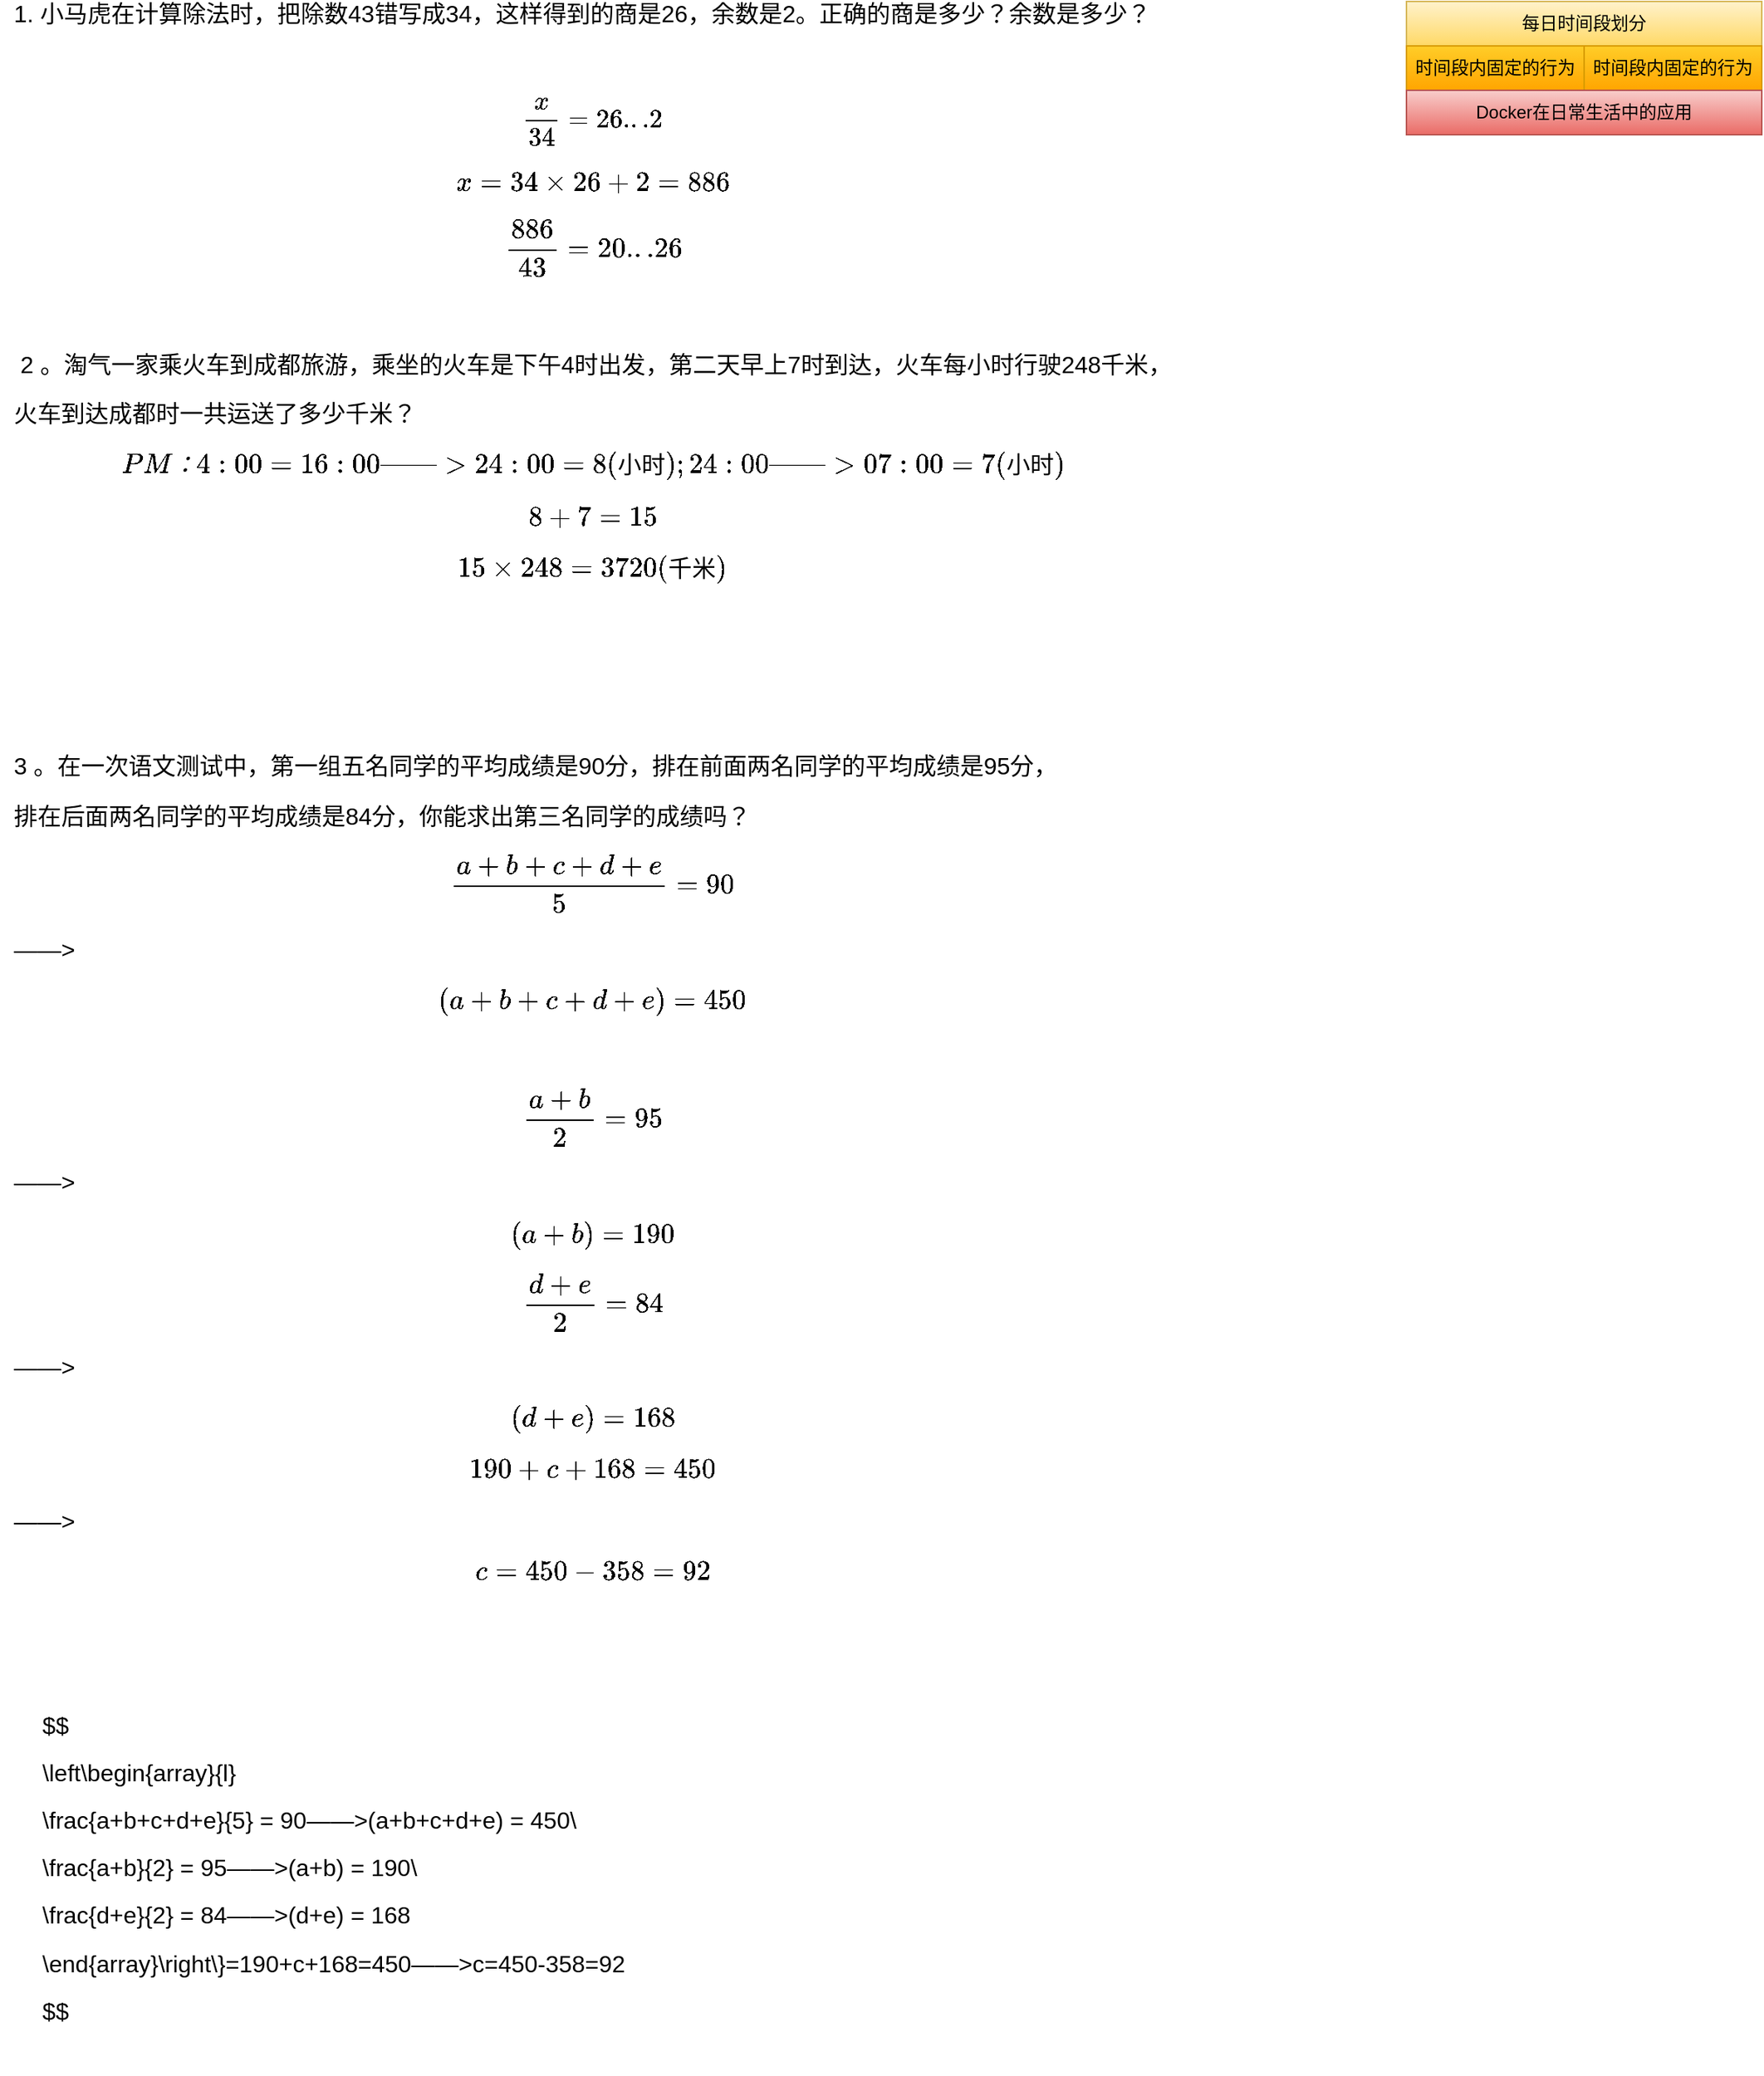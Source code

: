 <mxfile version="15.0.3" type="github">
  <diagram id="d_5k1kWVG2uN-BUGGns2" name="Page-1">
    <mxGraphModel dx="3526" dy="5480" grid="1" gridSize="10" guides="1" tooltips="1" connect="1" arrows="1" fold="1" page="1" pageScale="1" pageWidth="827" pageHeight="1169" math="1" shadow="0">
      <root>
        <mxCell id="0" />
        <mxCell id="1" parent="0" />
        <mxCell id="VTZgr-LaX8WL-gc1TtYe-1" value="&lt;p class=&quot;MsoNormal&quot; style=&quot;text-align: left ; line-height: 114%&quot;&gt;&lt;span style=&quot;font-size: 12.0pt&quot;&gt;&lt;font style=&quot;vertical-align: inherit&quot;&gt;&lt;font style=&quot;vertical-align: inherit&quot;&gt;&lt;font style=&quot;vertical-align: inherit&quot;&gt;&lt;font style=&quot;vertical-align: inherit&quot;&gt;&lt;font style=&quot;vertical-align: inherit&quot;&gt;&lt;font style=&quot;vertical-align: inherit&quot;&gt;&lt;font style=&quot;vertical-align: inherit&quot;&gt;&lt;font style=&quot;vertical-align: inherit&quot;&gt;1.&amp;nbsp;&lt;/font&gt;&lt;/font&gt;&lt;/font&gt;&lt;/font&gt;&lt;/font&gt;&lt;/font&gt;&lt;/font&gt;&lt;/font&gt;&lt;/span&gt;&lt;span style=&quot;line-height: 114% ; font-size: 12.0pt&quot;&gt;&lt;font face=&quot;宋体&quot;&gt;&lt;font style=&quot;vertical-align: inherit&quot;&gt;&lt;font style=&quot;vertical-align: inherit&quot;&gt;&lt;font style=&quot;vertical-align: inherit&quot;&gt;&lt;font style=&quot;vertical-align: inherit&quot;&gt;&lt;font style=&quot;vertical-align: inherit&quot;&gt;&lt;font style=&quot;vertical-align: inherit&quot;&gt;&lt;font style=&quot;vertical-align: inherit&quot;&gt;&lt;font style=&quot;vertical-align: inherit&quot;&gt;小马虎在计算除法时，把除数&lt;/font&gt;&lt;/font&gt;&lt;/font&gt;&lt;/font&gt;&lt;/font&gt;&lt;/font&gt;&lt;/font&gt;&lt;/font&gt;&lt;/font&gt;&lt;/span&gt;&lt;span style=&quot;line-height: 114% ; font-size: 12.0pt&quot;&gt;&lt;font style=&quot;vertical-align: inherit&quot;&gt;&lt;font style=&quot;vertical-align: inherit&quot;&gt;&lt;font style=&quot;vertical-align: inherit&quot;&gt;&lt;font style=&quot;vertical-align: inherit&quot;&gt;&lt;font style=&quot;vertical-align: inherit&quot;&gt;&lt;font style=&quot;vertical-align: inherit&quot;&gt;&lt;font style=&quot;vertical-align: inherit&quot;&gt;&lt;font style=&quot;vertical-align: inherit&quot;&gt;43错写成34，这样得到的商是26，余数是2。正确的商是多少？余数是多少？&lt;/font&gt;&lt;/font&gt;&lt;/font&gt;&lt;/font&gt;&lt;/font&gt;&lt;/font&gt;&lt;/font&gt;&lt;/font&gt;&lt;/span&gt;&lt;span style=&quot;line-height: 114% ; font-size: 12.0pt&quot;&gt;&lt;/span&gt;&lt;/p&gt;&lt;p class=&quot;MsoNormal&quot; style=&quot;text-align: left ; line-height: 114%&quot;&gt;&lt;font style=&quot;font-size: 15px&quot;&gt;&lt;span style=&quot;line-height: 114%&quot;&gt;&lt;font style=&quot;vertical-align: inherit&quot;&gt;&lt;font style=&quot;vertical-align: inherit&quot;&gt;&lt;font style=&quot;vertical-align: inherit&quot;&gt;&lt;font style=&quot;vertical-align: inherit&quot;&gt;&lt;font style=&quot;vertical-align: inherit&quot;&gt;&lt;font style=&quot;vertical-align: inherit&quot;&gt;&lt;font style=&quot;vertical-align: inherit&quot;&gt;&lt;font style=&quot;vertical-align: inherit&quot;&gt;&amp;nbsp;&lt;/font&gt;&lt;/font&gt;&lt;/font&gt;&lt;/font&gt;&lt;/font&gt;&lt;/font&gt;&lt;/font&gt;&lt;/font&gt;&lt;/span&gt;&lt;/font&gt;&lt;span&gt;$$\frac{x}{34}=26...2$$&lt;/span&gt;&lt;/p&gt;&lt;p class=&quot;MsoNormal&quot; style=&quot;text-align: left ; line-height: 114%&quot;&gt;&lt;span style=&quot;font-size: medium&quot;&gt;$$x=34\times26+2=886$$&lt;/span&gt;&lt;/p&gt;&lt;p class=&quot;MsoNormal&quot; style=&quot;text-align: left ; line-height: 114%&quot;&gt;&lt;span style=&quot;line-height: 114%&quot;&gt;&lt;font size=&quot;3&quot;&gt;$$\frac{886}{43}=20...26$$&lt;/font&gt;&lt;/span&gt;&lt;/p&gt;&lt;span style=&quot;font-size: 12pt ; text-align: left&quot;&gt;&amp;nbsp;&lt;/span&gt;&lt;span style=&quot;font-family: &amp;#34;courier new&amp;#34; , &amp;#34;courier&amp;#34; , monospace ; font-size: 13px ; text-align: left ; background-color: rgb(255 , 255 , 255)&quot;&gt;&lt;br&gt;&lt;/span&gt;&lt;p class=&quot;MsoNormal&quot; style=&quot;text-align: left ; line-height: 114%&quot;&gt;&lt;span style=&quot;line-height: 114% ; font-size: 12.0pt&quot;&gt;&amp;nbsp;&lt;/span&gt;&lt;span style=&quot;line-height: 114% ; font-size: 12pt&quot;&gt;&lt;font style=&quot;vertical-align: inherit&quot;&gt;&lt;font style=&quot;vertical-align: inherit&quot;&gt;&lt;font style=&quot;vertical-align: inherit&quot;&gt;&lt;font style=&quot;vertical-align: inherit&quot;&gt;&lt;font style=&quot;vertical-align: inherit&quot;&gt;&lt;font style=&quot;vertical-align: inherit&quot;&gt;&lt;font style=&quot;vertical-align: inherit&quot;&gt;&lt;font style=&quot;vertical-align: inherit&quot;&gt;2 &lt;/font&gt;&lt;/font&gt;&lt;/font&gt;&lt;/font&gt;&lt;/font&gt;&lt;/font&gt;&lt;/font&gt;&lt;/font&gt;&lt;/span&gt;&lt;span style=&quot;line-height: 114% ; font-size: 12pt&quot;&gt;&lt;font style=&quot;vertical-align: inherit&quot;&gt;&lt;font style=&quot;vertical-align: inherit&quot;&gt;&lt;font style=&quot;vertical-align: inherit&quot;&gt;&lt;font style=&quot;vertical-align: inherit&quot;&gt;&lt;font style=&quot;vertical-align: inherit&quot;&gt;&lt;font style=&quot;vertical-align: inherit&quot;&gt;&lt;font style=&quot;vertical-align: inherit&quot;&gt;&lt;font style=&quot;vertical-align: inherit&quot;&gt;。&lt;/font&gt;&lt;/font&gt;&lt;/font&gt;&lt;/font&gt;&lt;/font&gt;&lt;/font&gt;&lt;/font&gt;&lt;/font&gt;&lt;/span&gt;&lt;span style=&quot;line-height: 114% ; font-size: 12pt&quot;&gt;&lt;font face=&quot;宋体&quot;&gt;&lt;font style=&quot;vertical-align: inherit&quot;&gt;&lt;font style=&quot;vertical-align: inherit&quot;&gt;&lt;font style=&quot;vertical-align: inherit&quot;&gt;&lt;font style=&quot;vertical-align: inherit&quot;&gt;&lt;font style=&quot;vertical-align: inherit&quot;&gt;&lt;font style=&quot;vertical-align: inherit&quot;&gt;&lt;font style=&quot;vertical-align: inherit&quot;&gt;&lt;font style=&quot;vertical-align: inherit&quot;&gt;淘气一家乘火车到成都旅游，乘坐的火车是下午&lt;/font&gt;&lt;/font&gt;&lt;/font&gt;&lt;/font&gt;&lt;/font&gt;&lt;/font&gt;&lt;/font&gt;&lt;/font&gt;&lt;/font&gt;&lt;font style=&quot;vertical-align: inherit&quot;&gt;&lt;font style=&quot;vertical-align: inherit&quot;&gt;&lt;font style=&quot;vertical-align: inherit&quot;&gt;&lt;font style=&quot;vertical-align: inherit&quot;&gt;&lt;font style=&quot;vertical-align: inherit&quot;&gt;&lt;font style=&quot;vertical-align: inherit&quot;&gt;&lt;font style=&quot;vertical-align: inherit&quot;&gt;&lt;font style=&quot;vertical-align: inherit&quot;&gt;4时出发，第二天早上7时到达，火车每小时行驶248千米&lt;/font&gt;&lt;/font&gt;&lt;/font&gt;&lt;/font&gt;&lt;/font&gt;&lt;/font&gt;&lt;/font&gt;&lt;/font&gt;&lt;/span&gt;&lt;span style=&quot;line-height: 114% ; font-size: 12pt&quot;&gt;&lt;font face=&quot;宋体&quot;&gt;&lt;font style=&quot;vertical-align: inherit&quot;&gt;&lt;font style=&quot;vertical-align: inherit&quot;&gt;&lt;font style=&quot;vertical-align: inherit&quot;&gt;&lt;font style=&quot;vertical-align: inherit&quot;&gt;&lt;font style=&quot;vertical-align: inherit&quot;&gt;&lt;font style=&quot;vertical-align: inherit&quot;&gt;&lt;font style=&quot;vertical-align: inherit&quot;&gt;&lt;font style=&quot;vertical-align: inherit&quot;&gt;&lt;font style=&quot;vertical-align: inherit&quot;&gt;&lt;font style=&quot;vertical-align: inherit&quot;&gt;，&lt;/font&gt;&lt;/font&gt;&lt;/font&gt;&lt;/font&gt;&lt;/font&gt;&lt;/font&gt;&lt;/font&gt;&lt;/font&gt;&lt;/font&gt;&lt;/font&gt;&lt;/font&gt;&lt;/span&gt;&lt;/p&gt;&lt;p class=&quot;MsoNormal&quot; style=&quot;text-align: left ; line-height: 114%&quot;&gt;&lt;span style=&quot;line-height: 114% ; font-size: 12.0pt&quot;&gt;&lt;font face=&quot;宋体&quot;&gt;&lt;font style=&quot;vertical-align: inherit&quot;&gt;&lt;font style=&quot;vertical-align: inherit&quot;&gt;&lt;font style=&quot;vertical-align: inherit&quot;&gt;&lt;font style=&quot;vertical-align: inherit&quot;&gt;&lt;font style=&quot;vertical-align: inherit&quot;&gt;&lt;font style=&quot;vertical-align: inherit&quot;&gt;&lt;font style=&quot;vertical-align: inherit&quot;&gt;&lt;font style=&quot;vertical-align: inherit&quot;&gt;火车到达成都时一共运送了多少千米&lt;/font&gt;&lt;/font&gt;&lt;/font&gt;&lt;/font&gt;&lt;/font&gt;&lt;/font&gt;&lt;/font&gt;&lt;/font&gt;&lt;/font&gt;&lt;font style=&quot;vertical-align: inherit&quot;&gt;&lt;font style=&quot;vertical-align: inherit&quot;&gt;&lt;font style=&quot;vertical-align: inherit&quot;&gt;&lt;font style=&quot;vertical-align: inherit&quot;&gt;&lt;font style=&quot;vertical-align: inherit&quot;&gt;&lt;font style=&quot;vertical-align: inherit&quot;&gt;&lt;font style=&quot;vertical-align: inherit&quot;&gt;？&lt;/font&gt;&lt;/font&gt;&lt;/font&gt;&lt;/font&gt;&lt;/font&gt;&lt;/font&gt;&lt;/font&gt;&lt;/span&gt;&lt;/p&gt;&lt;p class=&quot;MsoNormal&quot; style=&quot;text-align: left ; line-height: 114%&quot;&gt;&lt;span style=&quot;font-size: 12pt&quot;&gt;$$PM：4:00 = 16:00——&amp;gt;24:00=8(小时);24:00——&amp;gt;07:00=7(小时)$$&lt;/span&gt;&lt;/p&gt;&lt;p class=&quot;MsoNormal&quot; style=&quot;text-align: left ; line-height: 114%&quot;&gt;&lt;span style=&quot;line-height: 114% ; font-size: 12.0pt&quot;&gt;$$8+7=15$$&lt;/span&gt;&lt;/p&gt;&lt;p class=&quot;MsoNormal&quot; style=&quot;text-align: left ; line-height: 114%&quot;&gt;&lt;span style=&quot;font-size: 16px&quot;&gt;$$15\times248 = 3720(千米)$$&lt;/span&gt;&lt;/p&gt;&lt;p class=&quot;MsoNormal&quot; style=&quot;text-align: left ; line-height: 114%&quot;&gt;&lt;span style=&quot;line-height: 114% ; font-size: 12.0pt&quot;&gt;&amp;nbsp;&lt;/span&gt;&lt;/p&gt;&lt;p class=&quot;MsoNormal&quot; style=&quot;text-align: left ; line-height: 114%&quot;&gt;&lt;span style=&quot;line-height: 114% ; font-size: 12.0pt&quot;&gt;&amp;nbsp;&lt;/span&gt;&lt;/p&gt;&lt;p class=&quot;MsoNormal&quot; style=&quot;text-align: left ; line-height: 114%&quot;&gt;&lt;span style=&quot;line-height: 114% ; font-size: 12.0pt&quot;&gt;&amp;nbsp;&lt;/span&gt;&lt;/p&gt;&lt;p class=&quot;MsoNormal&quot; style=&quot;text-align: left ; line-height: 114%&quot;&gt;&lt;span style=&quot;line-height: 114% ; font-size: 12.0pt&quot;&gt;&lt;font style=&quot;vertical-align: inherit&quot;&gt;&lt;font style=&quot;vertical-align: inherit&quot;&gt;&lt;font style=&quot;vertical-align: inherit&quot;&gt;&lt;font style=&quot;vertical-align: inherit&quot;&gt;&lt;font style=&quot;vertical-align: inherit&quot;&gt;&lt;font style=&quot;vertical-align: inherit&quot;&gt;&lt;font style=&quot;vertical-align: inherit&quot;&gt;&lt;font style=&quot;vertical-align: inherit&quot;&gt;3 &lt;/font&gt;&lt;/font&gt;&lt;/font&gt;&lt;/font&gt;&lt;/font&gt;&lt;/font&gt;&lt;/font&gt;&lt;/font&gt;&lt;/span&gt;&lt;span style=&quot;line-height: 114% ; font-size: 12.0pt&quot;&gt;&lt;font style=&quot;vertical-align: inherit&quot;&gt;&lt;font style=&quot;vertical-align: inherit&quot;&gt;&lt;font style=&quot;vertical-align: inherit&quot;&gt;&lt;font style=&quot;vertical-align: inherit&quot;&gt;&lt;font style=&quot;vertical-align: inherit&quot;&gt;&lt;font style=&quot;vertical-align: inherit&quot;&gt;&lt;font style=&quot;vertical-align: inherit&quot;&gt;&lt;font style=&quot;vertical-align: inherit&quot;&gt;。&lt;/font&gt;&lt;/font&gt;&lt;/font&gt;&lt;/font&gt;&lt;/font&gt;&lt;/font&gt;&lt;/font&gt;&lt;/font&gt;&lt;/span&gt;&lt;font style=&quot;vertical-align: inherit&quot;&gt;&lt;span style=&quot;line-height: 114% ; font-size: 12.0pt&quot;&gt;&lt;font face=&quot;宋体&quot;&gt;&lt;font style=&quot;vertical-align: inherit&quot;&gt;&lt;font style=&quot;vertical-align: inherit&quot;&gt;&lt;font style=&quot;vertical-align: inherit&quot;&gt;&lt;font style=&quot;vertical-align: inherit&quot;&gt;&lt;font style=&quot;vertical-align: inherit&quot;&gt;&lt;font style=&quot;vertical-align: inherit&quot;&gt;&lt;font style=&quot;vertical-align: inherit&quot;&gt;在一次语文测试中，第一组五名同学的平均成绩是&lt;/font&gt;&lt;/font&gt;&lt;/font&gt;&lt;/font&gt;&lt;/font&gt;&lt;/font&gt;&lt;/font&gt;&lt;/font&gt;&lt;/span&gt;&lt;/font&gt;&lt;span style=&quot;line-height: 114% ; font-size: 12.0pt&quot;&gt;&lt;font style=&quot;vertical-align: inherit&quot;&gt;&lt;font style=&quot;vertical-align: inherit&quot;&gt;&lt;font style=&quot;vertical-align: inherit&quot;&gt;&lt;font style=&quot;vertical-align: inherit&quot;&gt;&lt;font style=&quot;vertical-align: inherit&quot;&gt;&lt;font style=&quot;vertical-align: inherit&quot;&gt;&lt;font style=&quot;vertical-align: inherit&quot;&gt;&lt;font style=&quot;vertical-align: inherit&quot;&gt;&lt;font style=&quot;vertical-align: inherit&quot;&gt;90分，排在前面两名同学的平均成绩是95分，&lt;/font&gt;&lt;/font&gt;&lt;/font&gt;&lt;/font&gt;&lt;/font&gt;&lt;/font&gt;&lt;/font&gt;&lt;/font&gt;&lt;/font&gt;&lt;/span&gt;&lt;/p&gt;&lt;p class=&quot;MsoNormal&quot; style=&quot;text-align: left ; line-height: 114%&quot;&gt;&lt;font style=&quot;vertical-align: inherit&quot;&gt;&lt;span style=&quot;line-height: 114% ; font-size: 12.0pt&quot;&gt;&lt;font style=&quot;vertical-align: inherit&quot;&gt;&lt;font style=&quot;vertical-align: inherit&quot;&gt;&lt;font style=&quot;vertical-align: inherit&quot;&gt;&lt;font style=&quot;vertical-align: inherit&quot;&gt;&lt;font style=&quot;vertical-align: inherit&quot;&gt;&lt;font style=&quot;vertical-align: inherit&quot;&gt;&lt;font style=&quot;vertical-align: inherit&quot;&gt;排在后面两名同学的平均成绩是&lt;/font&gt;&lt;/font&gt;&lt;/font&gt;&lt;/font&gt;&lt;/font&gt;&lt;/font&gt;&lt;/font&gt;&lt;/span&gt;&lt;span style=&quot;line-height: 114% ; font-size: 12.0pt&quot;&gt;&lt;font style=&quot;vertical-align: inherit&quot;&gt;&lt;font style=&quot;vertical-align: inherit&quot;&gt;&lt;font style=&quot;vertical-align: inherit&quot;&gt;&lt;font style=&quot;vertical-align: inherit&quot;&gt;&lt;font style=&quot;vertical-align: inherit&quot;&gt;&lt;font style=&quot;vertical-align: inherit&quot;&gt;&lt;font style=&quot;vertical-align: inherit&quot;&gt;84分，你能求出第三名同学的成绩吗？&lt;/font&gt;&lt;/font&gt;&lt;/font&gt;&lt;/font&gt;&lt;/font&gt;&lt;/font&gt;&lt;/font&gt;&lt;/span&gt;&lt;/font&gt;&lt;span style=&quot;font-size: 10.5pt&quot;&gt;&amp;nbsp;&lt;/span&gt;&lt;/p&gt;&lt;p class=&quot;MsoNormal&quot; style=&quot;text-align: left ; line-height: 114%&quot;&gt;&lt;span style=&quot;line-height: 114% ; font-size: 12pt&quot;&gt;&lt;font style=&quot;vertical-align: inherit&quot;&gt;&lt;font style=&quot;vertical-align: inherit&quot;&gt;$$\frac{a+b+c+d+e}{5} = 90$$——&amp;gt;&lt;/font&gt;&lt;/font&gt;&lt;/span&gt;&lt;span style=&quot;font-size: 12pt&quot;&gt;$$(a+b+c+d+e) = 450$$&lt;/span&gt;&lt;br&gt;&lt;/p&gt;&lt;p class=&quot;MsoNormal&quot; style=&quot;text-align: left ; line-height: 114%&quot;&gt;&lt;span style=&quot;line-height: 114% ; font-size: 12.0pt&quot;&gt;&lt;font style=&quot;vertical-align: inherit&quot;&gt;&lt;font style=&quot;vertical-align: inherit&quot;&gt;$$\frac{a+b}{2} = 95$$——&amp;gt;$$(a+b) = 190$$&lt;/font&gt;&lt;/font&gt;&lt;/span&gt;&lt;/p&gt;&lt;p class=&quot;MsoNormal&quot; style=&quot;text-align: left ; line-height: 114%&quot;&gt;&lt;span style=&quot;line-height: 114% ; font-size: 12.0pt&quot;&gt;&lt;font style=&quot;vertical-align: inherit&quot;&gt;&lt;font style=&quot;vertical-align: inherit&quot;&gt;$$\frac{d+e}{2} = 84$$——&amp;gt;$$(d+e) = 168$$&lt;/font&gt;&lt;/font&gt;&lt;/span&gt;&lt;/p&gt;&lt;p class=&quot;MsoNormal&quot; style=&quot;text-align: left ; line-height: 114%&quot;&gt;&lt;span style=&quot;line-height: 114% ; font-size: 12.0pt&quot;&gt;&lt;font style=&quot;vertical-align: inherit&quot;&gt;&lt;font style=&quot;vertical-align: inherit&quot;&gt;$$190+c+168 = 450$$——&amp;gt;$$c = 450 - 358 = 92$$&lt;/font&gt;&lt;/font&gt;&lt;/span&gt;&lt;/p&gt;" style="text;html=1;align=center;verticalAlign=middle;resizable=0;points=[];autosize=1;fontSize=15;" parent="1" vertex="1">
          <mxGeometry x="-1640" y="-4430" width="800" height="650" as="geometry" />
        </mxCell>
        <mxCell id="XpAMmcvzi6uvPsPUBMay-2" value="&lt;p class=&quot;MsoNormal&quot; style=&quot;font-size: 15px ; text-align: left ; line-height: 17.1px&quot;&gt;&lt;span style=&quot;font-size: 16px&quot;&gt;$$&lt;/span&gt;&lt;span style=&quot;font-size: 16px&quot;&gt;&amp;nbsp;&lt;/span&gt;&lt;/p&gt;&lt;p class=&quot;MsoNormal&quot; style=&quot;font-size: 15px ; text-align: left ; line-height: 17.1px&quot;&gt;&lt;span style=&quot;font-size: 16px&quot;&gt;\left&lt;/span&gt;&lt;span style=&quot;font-size: 16px&quot;&gt;\begin{array}{l}&lt;/span&gt;&lt;/p&gt;&lt;p class=&quot;MsoNormal&quot; style=&quot;font-size: 15px ; text-align: left ; line-height: 17.1px&quot;&gt;&lt;span style=&quot;font-size: 16px&quot;&gt;\&lt;/span&gt;&lt;span style=&quot;font-size: 16px&quot;&gt;frac{a+b+c+d+e}{5} = 90——&amp;gt;(a+b+c+d+e) = 450\\&lt;/span&gt;&lt;/p&gt;&lt;p class=&quot;MsoNormal&quot; style=&quot;font-size: 15px ; text-align: left ; line-height: 17.1px&quot;&gt;&lt;span style=&quot;font-size: 16px&quot;&gt;\frac{a+b}{2} = 95——&amp;gt;(a+b) = 190\\&lt;/span&gt;&lt;/p&gt;&lt;p class=&quot;MsoNormal&quot; style=&quot;font-size: 15px ; text-align: left ; line-height: 17.1px&quot;&gt;&lt;span style=&quot;font-size: 16px&quot;&gt;\frac{d+e}{2} = 84——&amp;gt;(d+e) = 168&lt;/span&gt;&lt;/p&gt;&lt;p class=&quot;MsoNormal&quot; style=&quot;font-size: 15px ; text-align: left ; line-height: 17.1px&quot;&gt;&lt;span style=&quot;font-size: 16px&quot;&gt;\end{array}&lt;/span&gt;&lt;span style=&quot;font-size: 16px&quot;&gt;\right\}&lt;/span&gt;&lt;span style=&quot;font-size: 16px&quot;&gt;=190+c+168=450——&amp;gt;c=450-358=92&lt;/span&gt;&lt;/p&gt;&lt;p class=&quot;MsoNormal&quot; style=&quot;font-size: 15px ; text-align: left ; line-height: 17.1px&quot;&gt;&lt;span style=&quot;font-size: 16px&quot;&gt;$$&lt;/span&gt;&lt;/p&gt;&lt;div&gt;&lt;span style=&quot;font-size: 16px&quot;&gt;&lt;br&gt;&lt;/span&gt;&lt;/div&gt;" style="text;html=1;align=center;verticalAlign=middle;resizable=0;points=[];autosize=1;" parent="1" vertex="1">
          <mxGeometry x="-1620" y="-3500" width="410" height="260" as="geometry" />
        </mxCell>
        <mxCell id="UuBqnoOHxb3F7OV0TX7f-5" value="&lt;span&gt;每日时间段划分&lt;/span&gt;" style="rounded=0;whiteSpace=wrap;html=1;gradientColor=#ffd966;fillColor=#fff2cc;strokeColor=#d6b656;" vertex="1" parent="1">
          <mxGeometry x="-690" y="-4640" width="240" height="30" as="geometry" />
        </mxCell>
        <mxCell id="UuBqnoOHxb3F7OV0TX7f-6" value="&lt;span&gt;时间段内固定的行为&lt;/span&gt;" style="rounded=0;whiteSpace=wrap;html=1;gradientColor=#ffa500;fillColor=#ffcd28;strokeColor=#d79b00;" vertex="1" parent="1">
          <mxGeometry x="-690" y="-4610" width="120" height="30" as="geometry" />
        </mxCell>
        <mxCell id="UuBqnoOHxb3F7OV0TX7f-7" value="&lt;span&gt;时间段内固定的行为&lt;/span&gt;" style="rounded=0;whiteSpace=wrap;html=1;gradientColor=#ffa500;fillColor=#ffcd28;strokeColor=#d79b00;" vertex="1" parent="1">
          <mxGeometry x="-570" y="-4610" width="120" height="30" as="geometry" />
        </mxCell>
        <mxCell id="UuBqnoOHxb3F7OV0TX7f-8" value="&lt;span&gt;Docker在日常生活中的应用&lt;/span&gt;" style="rounded=0;whiteSpace=wrap;html=1;gradientColor=#ea6b66;fillColor=#f8cecc;strokeColor=#b85450;" vertex="1" parent="1">
          <mxGeometry x="-690" y="-4580" width="240" height="30" as="geometry" />
        </mxCell>
      </root>
    </mxGraphModel>
  </diagram>
</mxfile>
